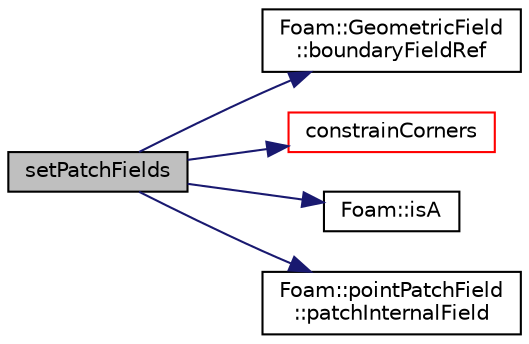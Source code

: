 digraph "setPatchFields"
{
  bgcolor="transparent";
  edge [fontname="Helvetica",fontsize="10",labelfontname="Helvetica",labelfontsize="10"];
  node [fontname="Helvetica",fontsize="10",shape=record];
  rankdir="LR";
  Node1 [label="setPatchFields",height=0.2,width=0.4,color="black", fillcolor="grey75", style="filled", fontcolor="black"];
  Node1 -> Node2 [color="midnightblue",fontsize="10",style="solid",fontname="Helvetica"];
  Node2 [label="Foam::GeometricField\l::boundaryFieldRef",height=0.2,width=0.4,color="black",URL="$a00937.html#af3831c9fea9f6ae7532a6d57cc67c959",tooltip="Return a reference to the boundary field. "];
  Node1 -> Node3 [color="midnightblue",fontsize="10",style="solid",fontname="Helvetica"];
  Node3 [label="constrainCorners",height=0.2,width=0.4,color="red",URL="$a01914.html#aa10642d7069e2e649077c368bfa6eabe",tooltip="Apply patch-patch constraints only. "];
  Node1 -> Node4 [color="midnightblue",fontsize="10",style="solid",fontname="Helvetica"];
  Node4 [label="Foam::isA",height=0.2,width=0.4,color="black",URL="$a10909.html#a7f38c7df863d37f5357047d27dab7711",tooltip="Check if a dynamic_cast to typeid is possible. "];
  Node1 -> Node5 [color="midnightblue",fontsize="10",style="solid",fontname="Helvetica"];
  Node5 [label="Foam::pointPatchField\l::patchInternalField",height=0.2,width=0.4,color="black",URL="$a01936.html#a7297309ea242a9e6c0ace823006bfb2e",tooltip="Return field created from appropriate internal field values. "];
}
